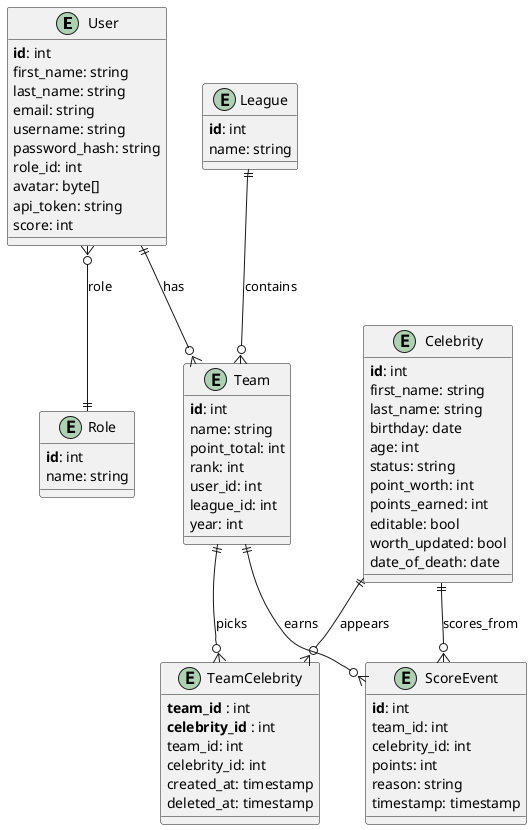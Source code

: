 @startuml
!define primaryKey(x) <b>x</b>
!define foreignKey(x) <i>x</i>

entity User {
  primaryKey(id): int
  first_name: string
  last_name: string
  email: string
  username: string
  password_hash: string
  role_id: int
  avatar: byte[]
  api_token: string
  score: int
}

entity Role {
  primaryKey(id): int
  name: string
}

entity League {
  primaryKey(id): int
  name: string
}

entity Team {
  primaryKey(id): int
  name: string
  point_total: int
  rank: int
  user_id: int
  league_id: int
  year: int
}

entity Celebrity {
  primaryKey(id): int
  first_name: string
  last_name: string
  birthday: date
  age: int
  status: string
  point_worth: int
  points_earned: int
  editable: bool
  worth_updated: bool
  date_of_death: date
}

entity TeamCelebrity {
  primaryKey(team_id) : int
  primaryKey(celebrity_id) : int
  team_id: int
  celebrity_id: int
  created_at: timestamp
  deleted_at: timestamp
}

entity ScoreEvent {
  primaryKey(id): int
  team_id: int
  celebrity_id: int
  points: int
  reason: string
  timestamp: timestamp
}

' Relationships
User ||--o{ Team : has
User }o--|| Role : role
League ||--o{ Team : contains
Team ||--o{ TeamCelebrity : picks
Celebrity ||--o{ TeamCelebrity : appears
Team ||--o{ ScoreEvent : earns
Celebrity ||--o{ ScoreEvent : scores_from
@enduml
